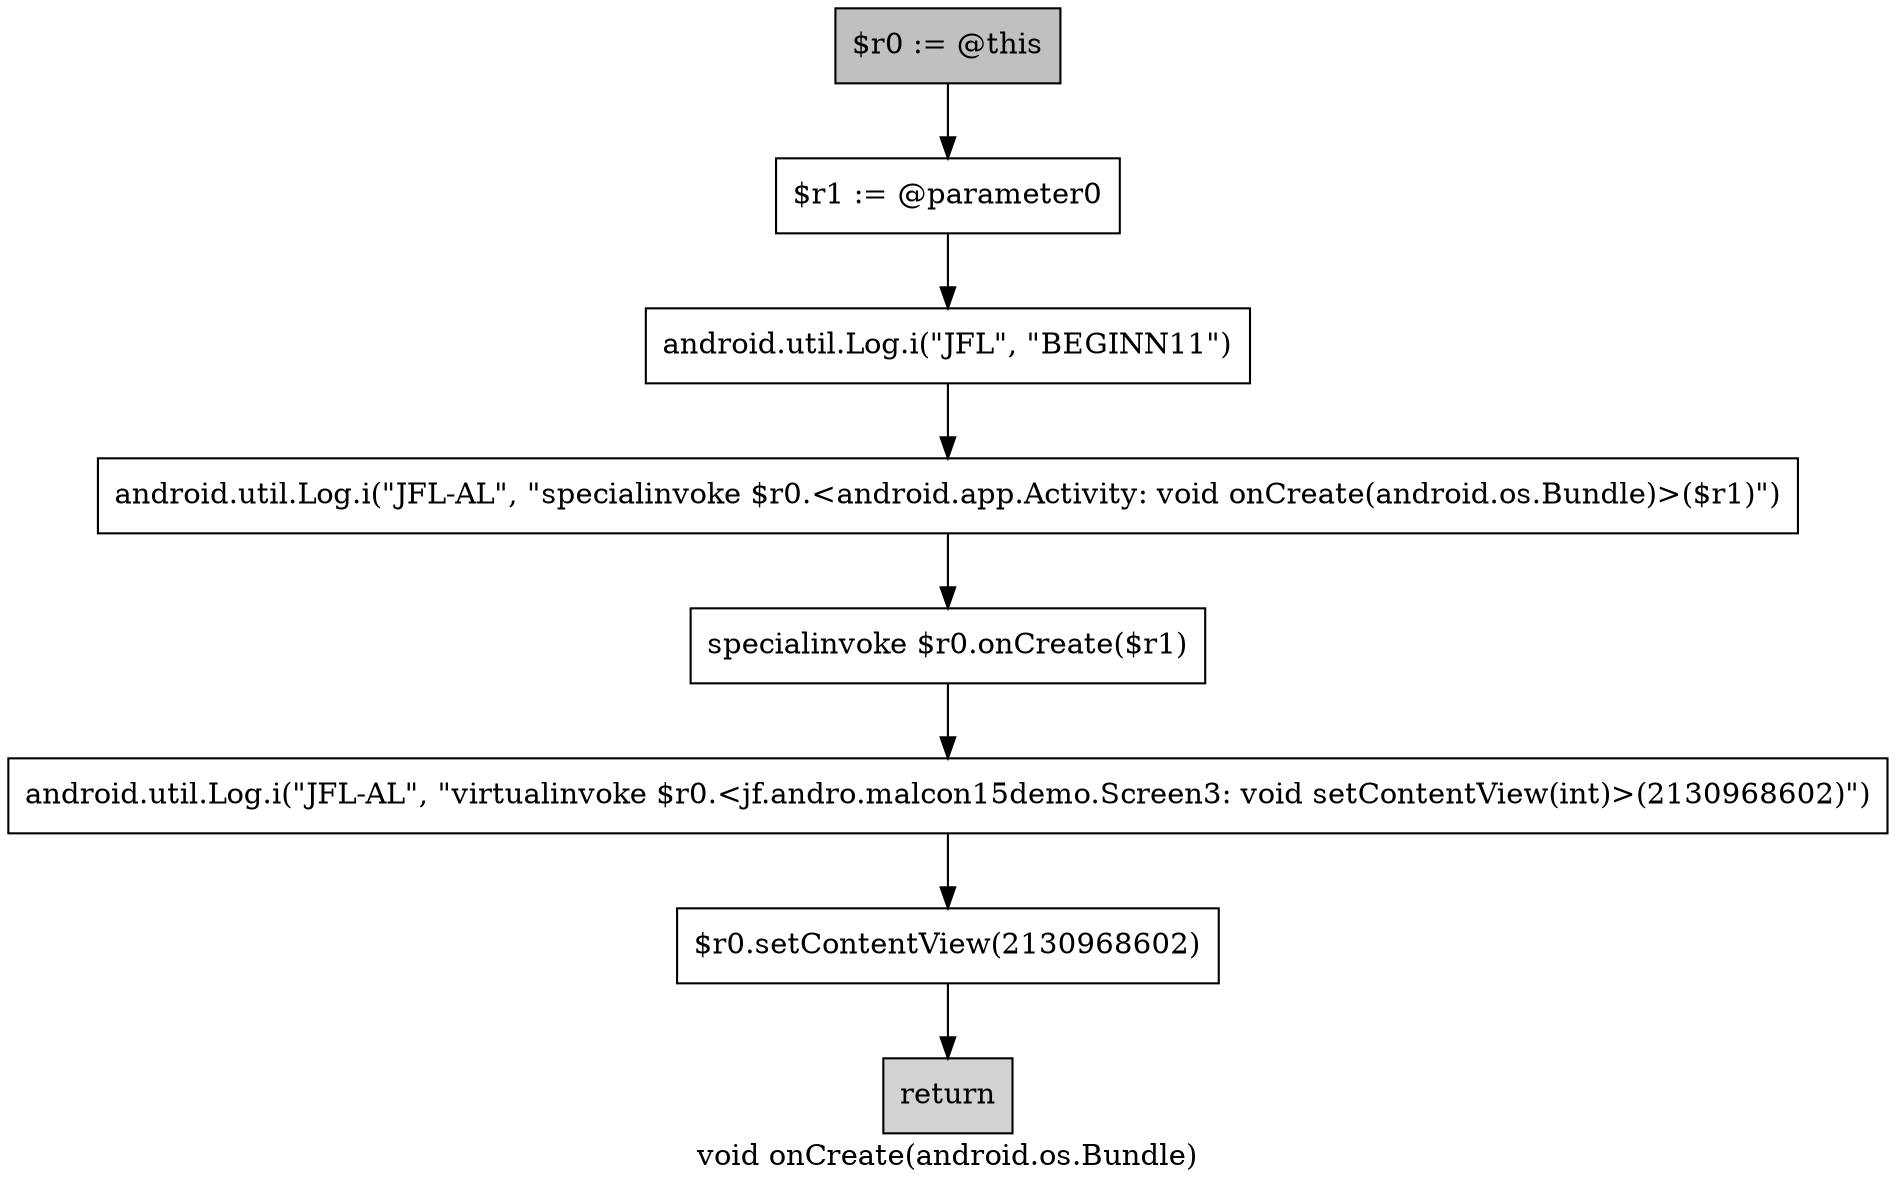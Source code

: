 digraph "<jf.andro.malcon15demo.Screen3: void onCreate(android.os.Bundle)>" {
    label="void onCreate(android.os.Bundle)";
    node [shape=box];
    "0" [method=23469,key=238516083,style=filled,fillcolor=gray,label="$r0 := @this",];
    "1" [method=23469,key=460934302,label="$r1 := @parameter0",];
    "0"->"1";
    "2" [method=23469,key=268563098,invoke_target="<android.util.Log: int i(java.lang.String,java.lang.String)>",invoke_real="<android.util.Log: int i(java.lang.String,java.lang.String)>",label="android.util.Log.i(\"JFL\", \"BEGINN11\")",];
    "1"->"2";
    "3" [method=23469,key=1746815013,invoke_target="<android.util.Log: int i(java.lang.String,java.lang.String)>",invoke_real="<android.util.Log: int i(java.lang.String,java.lang.String)>",label="android.util.Log.i(\"JFL-AL\", \"specialinvoke $r0.<android.app.Activity: void onCreate(android.os.Bundle)>($r1)\")",];
    "2"->"3";
    "4" [method=23469,key=1223978268,invoke_target="<android.app.Activity: void onCreate(android.os.Bundle)>",invoke_real="<android.app.Activity: void onCreate(android.os.Bundle)>",label="specialinvoke $r0.onCreate($r1)",];
    "3"->"4";
    "5" [method=23469,key=1479171709,invoke_target="<android.util.Log: int i(java.lang.String,java.lang.String)>",invoke_real="<android.util.Log: int i(java.lang.String,java.lang.String)>",label="android.util.Log.i(\"JFL-AL\", \"virtualinvoke $r0.<jf.andro.malcon15demo.Screen3: void setContentView(int)>(2130968602)\")",];
    "4"->"5";
    "6" [method=23469,key=1571432837,invoke_target="<jf.andro.malcon15demo.Screen3: void setContentView(int)>",invoke_real="<jf.andro.malcon15demo.Screen3: void setContentView(int)>",label="$r0.setContentView(2130968602)",];
    "5"->"6";
    "7" [method=23469,key=1744617229,style=filled,fillcolor=lightgray,label="return",];
    "6"->"7";
}
